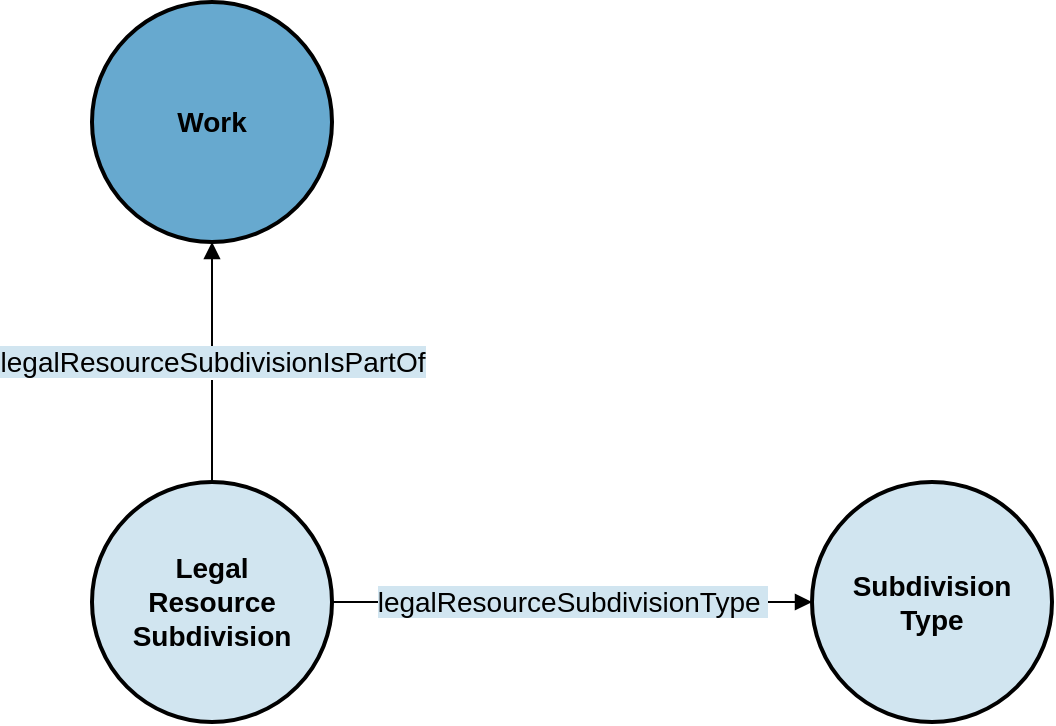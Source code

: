 <mxfile scale="3" border="10">
    <diagram id="bZ5vdFED0HxuOj-mL_6w" name="Page-1">
        <mxGraphModel dx="619" dy="457" grid="1" gridSize="10" guides="1" tooltips="1" connect="1" arrows="1" fold="1" page="1" pageScale="1" pageWidth="827" pageHeight="1169" math="0" shadow="0">
            <root>
                <mxCell id="0"/>
                <mxCell id="1" parent="0"/>
                <mxCell id="31" value="&lt;b&gt;Work&lt;br&gt;&lt;/b&gt;" style="ellipse;whiteSpace=wrap;html=1;rounded=0;shadow=0;glass=0;comic=0;strokeColor=#000000;strokeWidth=2;fillColor=#67A9CF;gradientColor=none;fontSize=14;fontColor=#000000;align=center;" parent="1" vertex="1">
                    <mxGeometry x="120" y="160" width="120" height="120" as="geometry"/>
                </mxCell>
                <mxCell id="40" value="&lt;b&gt;Legal&lt;br&gt;Resource&lt;br&gt;Subdivision&lt;/b&gt;" style="ellipse;whiteSpace=wrap;html=1;rounded=0;shadow=0;glass=0;comic=0;strokeColor=#000000;strokeWidth=2;fillColor=#D1E5F0;gradientColor=none;fontSize=14;fontColor=#000000;align=center;" parent="1" vertex="1">
                    <mxGeometry x="120" y="400" width="120" height="120" as="geometry"/>
                </mxCell>
                <mxCell id="45" value="&lt;span style=&quot;background-color: rgb(209, 229, 240);&quot;&gt;legalResourceSubdivisionIsPartOf&lt;/span&gt;" style="endArrow=block;html=1;strokeColor=#000000;fontSize=14;fontColor=#000000;endFill=1;entryX=0.5;entryY=1;entryDx=0;entryDy=0;exitX=0.5;exitY=0;exitDx=0;exitDy=0;" parent="1" source="40" target="31" edge="1">
                    <mxGeometry width="50" height="50" relative="1" as="geometry">
                        <mxPoint x="397.574" y="597.574" as="sourcePoint"/>
                        <mxPoint x="242.426" y="532.426" as="targetPoint"/>
                        <Array as="points"/>
                    </mxGeometry>
                </mxCell>
                <mxCell id="47" value="&lt;b&gt;Subdivision&lt;br&gt;Type&lt;/b&gt;" style="ellipse;whiteSpace=wrap;html=1;rounded=0;shadow=0;glass=0;comic=0;strokeColor=#000000;strokeWidth=2;fillColor=#D1E5F0;gradientColor=none;fontSize=14;fontColor=#000000;align=center;" parent="1" vertex="1">
                    <mxGeometry x="480" y="400" width="120" height="120" as="geometry"/>
                </mxCell>
                <mxCell id="48" value="&lt;span style=&quot;background-color: rgb(209, 229, 240);&quot;&gt;legalResourceSubdivisionType&amp;nbsp;&lt;/span&gt;" style="endArrow=block;html=1;strokeColor=#000000;fontSize=14;fontColor=#000000;endFill=1;entryX=0;entryY=0.5;entryDx=0;entryDy=0;exitX=1;exitY=0.5;exitDx=0;exitDy=0;" parent="1" source="40" target="47" edge="1">
                    <mxGeometry width="50" height="50" relative="1" as="geometry">
                        <mxPoint x="387.574" y="587.574" as="sourcePoint"/>
                        <mxPoint x="232.426" y="512.426" as="targetPoint"/>
                        <Array as="points"/>
                    </mxGeometry>
                </mxCell>
            </root>
        </mxGraphModel>
    </diagram>
</mxfile>